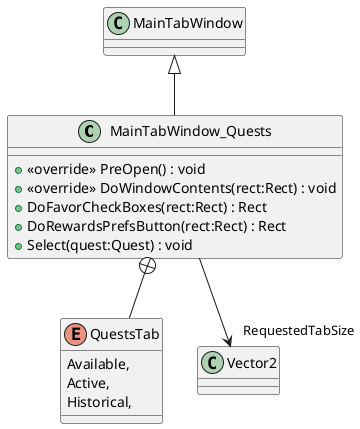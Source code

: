 @startuml
class MainTabWindow_Quests {
    + <<override>> PreOpen() : void
    + <<override>> DoWindowContents(rect:Rect) : void
    + DoFavorCheckBoxes(rect:Rect) : Rect
    + DoRewardsPrefsButton(rect:Rect) : Rect
    + Select(quest:Quest) : void
}
enum QuestsTab {
    Available,
    Active,
    Historical,
}
MainTabWindow <|-- MainTabWindow_Quests
MainTabWindow_Quests --> "RequestedTabSize" Vector2
MainTabWindow_Quests +-- QuestsTab
@enduml
